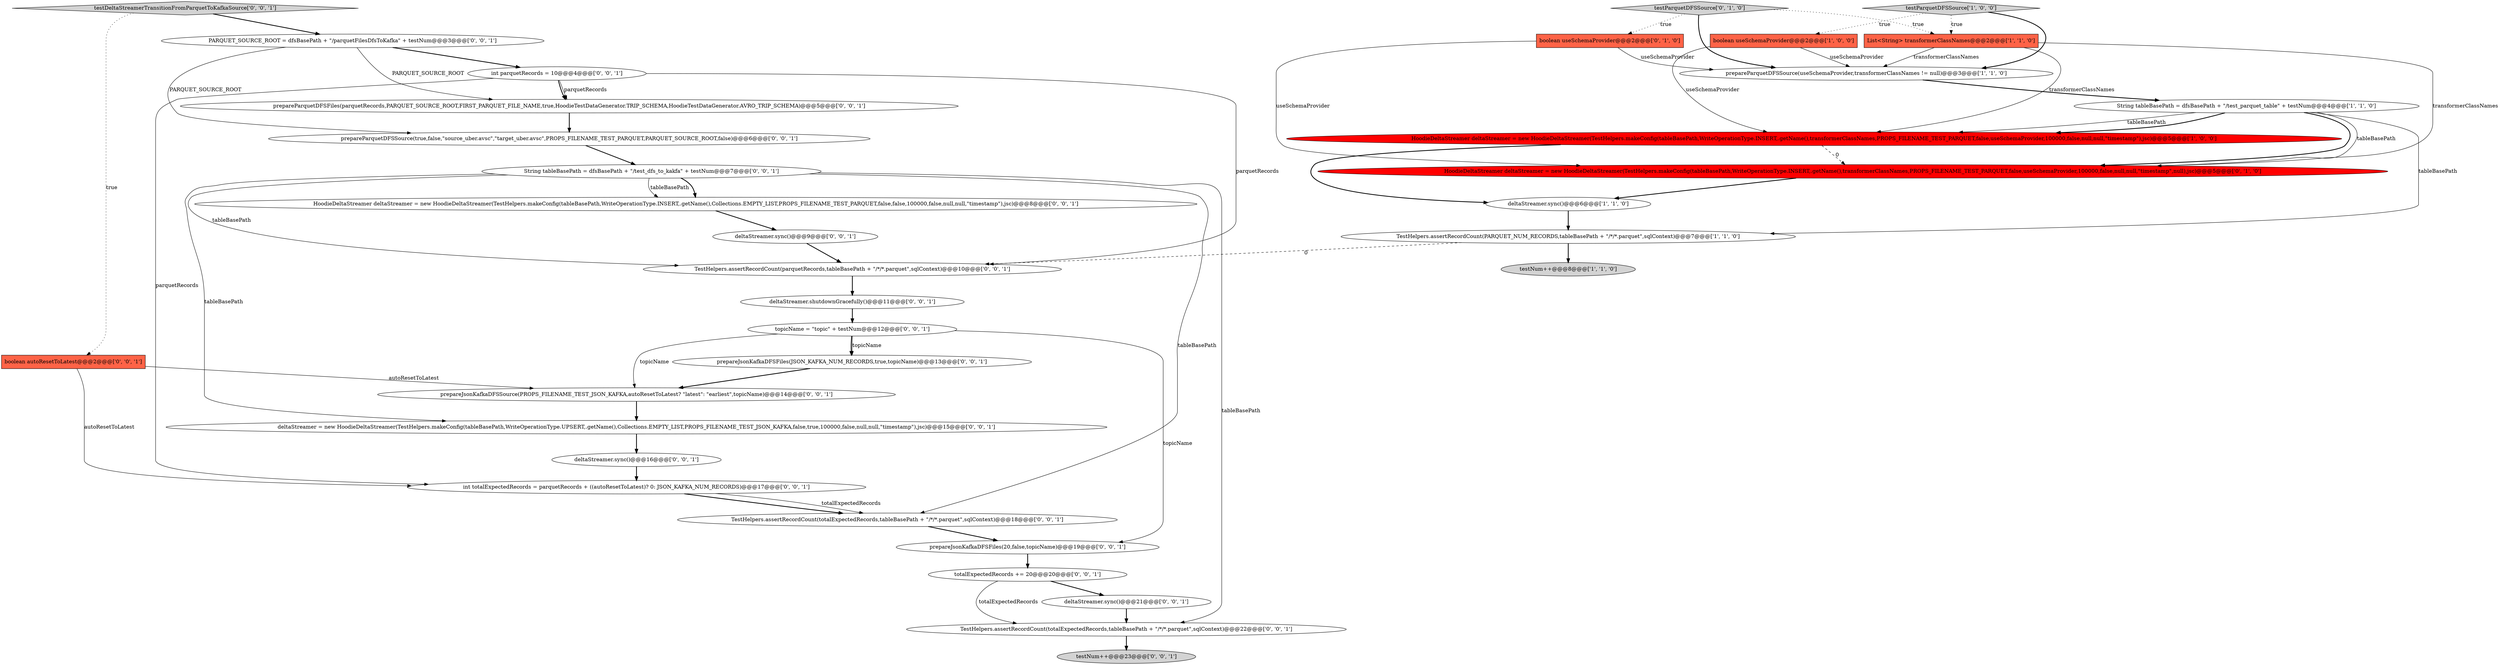 digraph {
31 [style = filled, label = "HoodieDeltaStreamer deltaStreamer = new HoodieDeltaStreamer(TestHelpers.makeConfig(tableBasePath,WriteOperationType.INSERT,.getName(),Collections.EMPTY_LIST,PROPS_FILENAME_TEST_PARQUET,false,false,100000,false,null,null,\"timestamp\"),jsc)@@@8@@@['0', '0', '1']", fillcolor = white, shape = ellipse image = "AAA0AAABBB3BBB"];
34 [style = filled, label = "prepareParquetDFSFiles(parquetRecords,PARQUET_SOURCE_ROOT,FIRST_PARQUET_FILE_NAME,true,HoodieTestDataGenerator.TRIP_SCHEMA,HoodieTestDataGenerator.AVRO_TRIP_SCHEMA)@@@5@@@['0', '0', '1']", fillcolor = white, shape = ellipse image = "AAA0AAABBB3BBB"];
17 [style = filled, label = "testNum++@@@23@@@['0', '0', '1']", fillcolor = lightgray, shape = ellipse image = "AAA0AAABBB3BBB"];
15 [style = filled, label = "totalExpectedRecords += 20@@@20@@@['0', '0', '1']", fillcolor = white, shape = ellipse image = "AAA0AAABBB3BBB"];
11 [style = filled, label = "HoodieDeltaStreamer deltaStreamer = new HoodieDeltaStreamer(TestHelpers.makeConfig(tableBasePath,WriteOperationType.INSERT,.getName(),transformerClassNames,PROPS_FILENAME_TEST_PARQUET,false,useSchemaProvider,100000,false,null,null,\"timestamp\",null),jsc)@@@5@@@['0', '1', '0']", fillcolor = red, shape = ellipse image = "AAA1AAABBB2BBB"];
30 [style = filled, label = "prepareParquetDFSSource(true,false,\"source_uber.avsc\",\"target_uber.avsc\",PROPS_FILENAME_TEST_PARQUET,PARQUET_SOURCE_ROOT,false)@@@6@@@['0', '0', '1']", fillcolor = white, shape = ellipse image = "AAA0AAABBB3BBB"];
9 [style = filled, label = "boolean useSchemaProvider@@@2@@@['0', '1', '0']", fillcolor = tomato, shape = box image = "AAA0AAABBB2BBB"];
21 [style = filled, label = "TestHelpers.assertRecordCount(parquetRecords,tableBasePath + \"/*/*.parquet\",sqlContext)@@@10@@@['0', '0', '1']", fillcolor = white, shape = ellipse image = "AAA0AAABBB3BBB"];
10 [style = filled, label = "testParquetDFSSource['0', '1', '0']", fillcolor = lightgray, shape = diamond image = "AAA0AAABBB2BBB"];
7 [style = filled, label = "TestHelpers.assertRecordCount(PARQUET_NUM_RECORDS,tableBasePath + \"/*/*.parquet\",sqlContext)@@@7@@@['1', '1', '0']", fillcolor = white, shape = ellipse image = "AAA0AAABBB1BBB"];
18 [style = filled, label = "topicName = \"topic\" + testNum@@@12@@@['0', '0', '1']", fillcolor = white, shape = ellipse image = "AAA0AAABBB3BBB"];
8 [style = filled, label = "testParquetDFSSource['1', '0', '0']", fillcolor = lightgray, shape = diamond image = "AAA0AAABBB1BBB"];
19 [style = filled, label = "int parquetRecords = 10@@@4@@@['0', '0', '1']", fillcolor = white, shape = ellipse image = "AAA0AAABBB3BBB"];
23 [style = filled, label = "deltaStreamer.sync()@@@16@@@['0', '0', '1']", fillcolor = white, shape = ellipse image = "AAA0AAABBB3BBB"];
32 [style = filled, label = "int totalExpectedRecords = parquetRecords + ((autoResetToLatest)? 0: JSON_KAFKA_NUM_RECORDS)@@@17@@@['0', '0', '1']", fillcolor = white, shape = ellipse image = "AAA0AAABBB3BBB"];
16 [style = filled, label = "deltaStreamer = new HoodieDeltaStreamer(TestHelpers.makeConfig(tableBasePath,WriteOperationType.UPSERT,.getName(),Collections.EMPTY_LIST,PROPS_FILENAME_TEST_JSON_KAFKA,false,true,100000,false,null,null,\"timestamp\"),jsc)@@@15@@@['0', '0', '1']", fillcolor = white, shape = ellipse image = "AAA0AAABBB3BBB"];
14 [style = filled, label = "TestHelpers.assertRecordCount(totalExpectedRecords,tableBasePath + \"/*/*.parquet\",sqlContext)@@@22@@@['0', '0', '1']", fillcolor = white, shape = ellipse image = "AAA0AAABBB3BBB"];
29 [style = filled, label = "prepareJsonKafkaDFSFiles(20,false,topicName)@@@19@@@['0', '0', '1']", fillcolor = white, shape = ellipse image = "AAA0AAABBB3BBB"];
13 [style = filled, label = "deltaStreamer.sync()@@@9@@@['0', '0', '1']", fillcolor = white, shape = ellipse image = "AAA0AAABBB3BBB"];
3 [style = filled, label = "deltaStreamer.sync()@@@6@@@['1', '1', '0']", fillcolor = white, shape = ellipse image = "AAA0AAABBB1BBB"];
0 [style = filled, label = "prepareParquetDFSSource(useSchemaProvider,transformerClassNames != null)@@@3@@@['1', '1', '0']", fillcolor = white, shape = ellipse image = "AAA0AAABBB1BBB"];
1 [style = filled, label = "String tableBasePath = dfsBasePath + \"/test_parquet_table\" + testNum@@@4@@@['1', '1', '0']", fillcolor = white, shape = ellipse image = "AAA0AAABBB1BBB"];
26 [style = filled, label = "deltaStreamer.sync()@@@21@@@['0', '0', '1']", fillcolor = white, shape = ellipse image = "AAA0AAABBB3BBB"];
28 [style = filled, label = "String tableBasePath = dfsBasePath + \"/test_dfs_to_kakfa\" + testNum@@@7@@@['0', '0', '1']", fillcolor = white, shape = ellipse image = "AAA0AAABBB3BBB"];
12 [style = filled, label = "prepareJsonKafkaDFSSource(PROPS_FILENAME_TEST_JSON_KAFKA,autoResetToLatest? \"latest\": \"earliest\",topicName)@@@14@@@['0', '0', '1']", fillcolor = white, shape = ellipse image = "AAA0AAABBB3BBB"];
5 [style = filled, label = "List<String> transformerClassNames@@@2@@@['1', '1', '0']", fillcolor = tomato, shape = box image = "AAA0AAABBB1BBB"];
4 [style = filled, label = "testNum++@@@8@@@['1', '1', '0']", fillcolor = lightgray, shape = ellipse image = "AAA0AAABBB1BBB"];
25 [style = filled, label = "TestHelpers.assertRecordCount(totalExpectedRecords,tableBasePath + \"/*/*.parquet\",sqlContext)@@@18@@@['0', '0', '1']", fillcolor = white, shape = ellipse image = "AAA0AAABBB3BBB"];
20 [style = filled, label = "boolean autoResetToLatest@@@2@@@['0', '0', '1']", fillcolor = tomato, shape = box image = "AAA0AAABBB3BBB"];
6 [style = filled, label = "HoodieDeltaStreamer deltaStreamer = new HoodieDeltaStreamer(TestHelpers.makeConfig(tableBasePath,WriteOperationType.INSERT,.getName(),transformerClassNames,PROPS_FILENAME_TEST_PARQUET,false,useSchemaProvider,100000,false,null,null,\"timestamp\"),jsc)@@@5@@@['1', '0', '0']", fillcolor = red, shape = ellipse image = "AAA1AAABBB1BBB"];
33 [style = filled, label = "PARQUET_SOURCE_ROOT = dfsBasePath + \"/parquetFilesDfsToKafka\" + testNum@@@3@@@['0', '0', '1']", fillcolor = white, shape = ellipse image = "AAA0AAABBB3BBB"];
2 [style = filled, label = "boolean useSchemaProvider@@@2@@@['1', '0', '0']", fillcolor = tomato, shape = box image = "AAA0AAABBB1BBB"];
24 [style = filled, label = "testDeltaStreamerTransitionFromParquetToKafkaSource['0', '0', '1']", fillcolor = lightgray, shape = diamond image = "AAA0AAABBB3BBB"];
27 [style = filled, label = "prepareJsonKafkaDFSFiles(JSON_KAFKA_NUM_RECORDS,true,topicName)@@@13@@@['0', '0', '1']", fillcolor = white, shape = ellipse image = "AAA0AAABBB3BBB"];
22 [style = filled, label = "deltaStreamer.shutdownGracefully()@@@11@@@['0', '0', '1']", fillcolor = white, shape = ellipse image = "AAA0AAABBB3BBB"];
19->34 [style = solid, label="parquetRecords"];
6->3 [style = bold, label=""];
29->15 [style = bold, label=""];
19->21 [style = solid, label="parquetRecords"];
19->34 [style = bold, label=""];
7->21 [style = dashed, label="0"];
2->0 [style = solid, label="useSchemaProvider"];
33->30 [style = solid, label="PARQUET_SOURCE_ROOT"];
27->12 [style = bold, label=""];
9->11 [style = solid, label="useSchemaProvider"];
8->2 [style = dotted, label="true"];
18->29 [style = solid, label="topicName"];
5->0 [style = solid, label="transformerClassNames"];
28->16 [style = solid, label="tableBasePath"];
33->34 [style = solid, label="PARQUET_SOURCE_ROOT"];
1->6 [style = solid, label="tableBasePath"];
15->14 [style = solid, label="totalExpectedRecords"];
28->31 [style = bold, label=""];
31->13 [style = bold, label=""];
26->14 [style = bold, label=""];
23->32 [style = bold, label=""];
6->11 [style = dashed, label="0"];
20->12 [style = solid, label="autoResetToLatest"];
14->17 [style = bold, label=""];
12->16 [style = bold, label=""];
7->4 [style = bold, label=""];
16->23 [style = bold, label=""];
25->29 [style = bold, label=""];
18->27 [style = solid, label="topicName"];
2->6 [style = solid, label="useSchemaProvider"];
10->9 [style = dotted, label="true"];
10->5 [style = dotted, label="true"];
34->30 [style = bold, label=""];
32->25 [style = solid, label="totalExpectedRecords"];
28->25 [style = solid, label="tableBasePath"];
1->11 [style = bold, label=""];
15->26 [style = bold, label=""];
8->0 [style = bold, label=""];
9->0 [style = solid, label="useSchemaProvider"];
24->33 [style = bold, label=""];
22->18 [style = bold, label=""];
1->6 [style = bold, label=""];
30->28 [style = bold, label=""];
1->7 [style = solid, label="tableBasePath"];
3->7 [style = bold, label=""];
11->3 [style = bold, label=""];
21->22 [style = bold, label=""];
18->27 [style = bold, label=""];
8->5 [style = dotted, label="true"];
0->1 [style = bold, label=""];
24->20 [style = dotted, label="true"];
10->0 [style = bold, label=""];
32->25 [style = bold, label=""];
18->12 [style = solid, label="topicName"];
5->11 [style = solid, label="transformerClassNames"];
28->21 [style = solid, label="tableBasePath"];
28->31 [style = solid, label="tableBasePath"];
28->14 [style = solid, label="tableBasePath"];
33->19 [style = bold, label=""];
13->21 [style = bold, label=""];
19->32 [style = solid, label="parquetRecords"];
5->6 [style = solid, label="transformerClassNames"];
1->11 [style = solid, label="tableBasePath"];
20->32 [style = solid, label="autoResetToLatest"];
}
